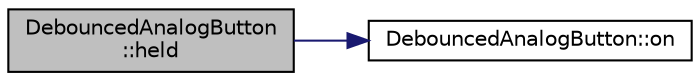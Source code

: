 digraph "DebouncedAnalogButton::held"
{
  edge [fontname="Helvetica",fontsize="10",labelfontname="Helvetica",labelfontsize="10"];
  node [fontname="Helvetica",fontsize="10",shape=record];
  rankdir="LR";
  Node4 [label="DebouncedAnalogButton\l::held",height=0.2,width=0.4,color="black", fillcolor="grey75", style="filled", fontcolor="black"];
  Node4 -> Node5 [color="midnightblue",fontsize="10",style="solid",fontname="Helvetica"];
  Node5 [label="DebouncedAnalogButton::on",height=0.2,width=0.4,color="black", fillcolor="white", style="filled",URL="$classDebouncedAnalogButton.html#afd5f6ba7456382d757131bab92fb445c"];
}
